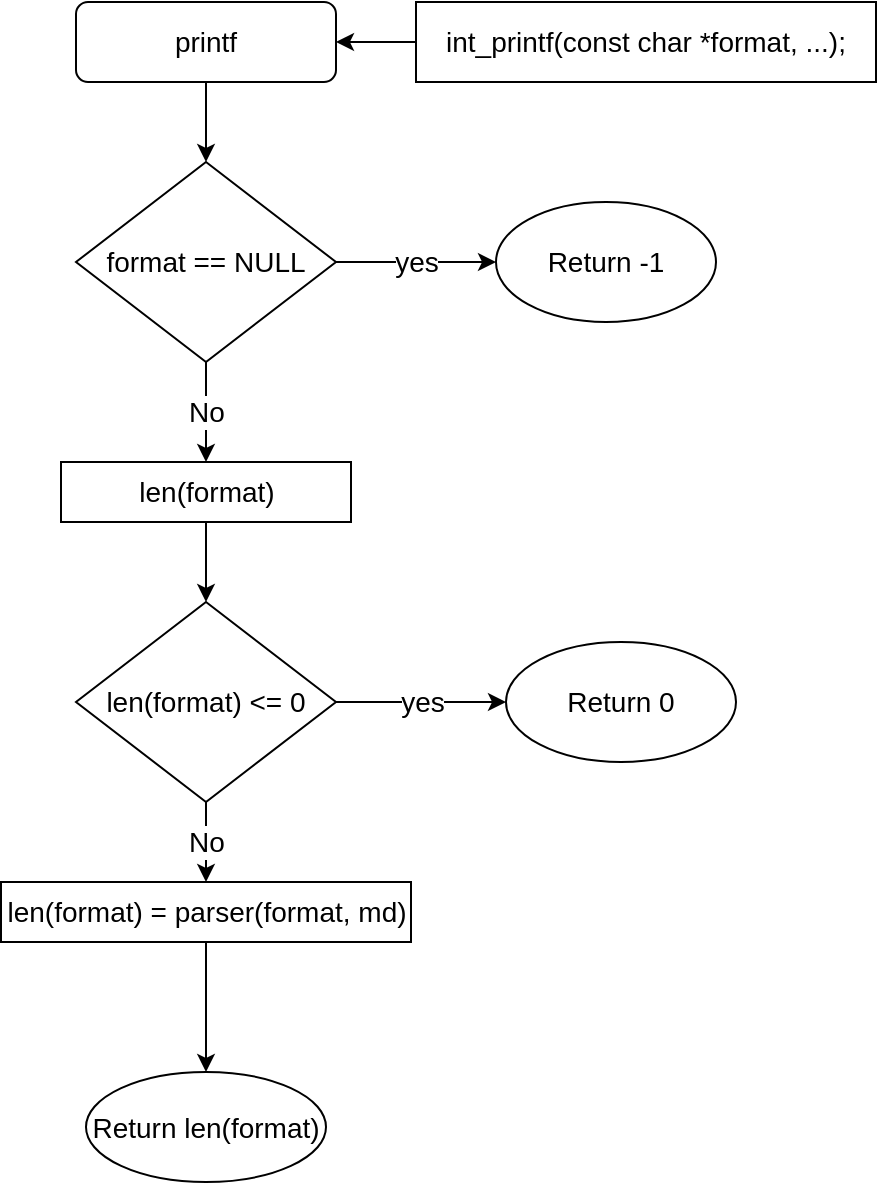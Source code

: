 <mxfile version="20.5.3" type="device"><diagram id="d4o2uHurEc8Y9_GEt6CL" name="Page-1"><mxGraphModel dx="868" dy="425" grid="1" gridSize="10" guides="1" tooltips="1" connect="1" arrows="1" fold="1" page="1" pageScale="1" pageWidth="827" pageHeight="1169" math="0" shadow="0"><root><mxCell id="0"/><mxCell id="1" parent="0"/><mxCell id="wK87vBRer0VEzscubtRr-7" value="" style="edgeStyle=orthogonalEdgeStyle;rounded=0;orthogonalLoop=1;jettySize=auto;html=1;fontSize=14;" edge="1" parent="1" source="wK87vBRer0VEzscubtRr-1" target="wK87vBRer0VEzscubtRr-4"><mxGeometry relative="1" as="geometry"/></mxCell><mxCell id="wK87vBRer0VEzscubtRr-1" value="&lt;font style=&quot;font-size: 14px;&quot;&gt;printf&lt;/font&gt;" style="rounded=1;whiteSpace=wrap;html=1;" vertex="1" parent="1"><mxGeometry x="160" y="40" width="130" height="40" as="geometry"/></mxCell><mxCell id="wK87vBRer0VEzscubtRr-3" value="" style="edgeStyle=orthogonalEdgeStyle;rounded=0;orthogonalLoop=1;jettySize=auto;html=1;fontSize=14;" edge="1" parent="1" source="wK87vBRer0VEzscubtRr-2" target="wK87vBRer0VEzscubtRr-1"><mxGeometry relative="1" as="geometry"/></mxCell><mxCell id="wK87vBRer0VEzscubtRr-2" value="int_printf(const char *format, ...);" style="rounded=0;whiteSpace=wrap;html=1;fontSize=14;" vertex="1" parent="1"><mxGeometry x="330" y="40" width="230" height="40" as="geometry"/></mxCell><mxCell id="wK87vBRer0VEzscubtRr-9" value="yes" style="edgeStyle=orthogonalEdgeStyle;rounded=0;orthogonalLoop=1;jettySize=auto;html=1;fontSize=14;" edge="1" parent="1" source="wK87vBRer0VEzscubtRr-4" target="wK87vBRer0VEzscubtRr-16"><mxGeometry relative="1" as="geometry"><mxPoint x="390" y="170" as="targetPoint"/></mxGeometry></mxCell><mxCell id="wK87vBRer0VEzscubtRr-11" value="No" style="edgeStyle=orthogonalEdgeStyle;rounded=0;orthogonalLoop=1;jettySize=auto;html=1;fontSize=14;" edge="1" parent="1" source="wK87vBRer0VEzscubtRr-4" target="wK87vBRer0VEzscubtRr-10"><mxGeometry relative="1" as="geometry"/></mxCell><mxCell id="wK87vBRer0VEzscubtRr-4" value="format == NULL" style="rhombus;whiteSpace=wrap;html=1;fontSize=14;" vertex="1" parent="1"><mxGeometry x="160" y="120" width="130" height="100" as="geometry"/></mxCell><mxCell id="wK87vBRer0VEzscubtRr-13" value="" style="edgeStyle=orthogonalEdgeStyle;rounded=0;orthogonalLoop=1;jettySize=auto;html=1;fontSize=14;" edge="1" parent="1" source="wK87vBRer0VEzscubtRr-10" target="wK87vBRer0VEzscubtRr-12"><mxGeometry relative="1" as="geometry"/></mxCell><mxCell id="wK87vBRer0VEzscubtRr-10" value="len(format)" style="whiteSpace=wrap;html=1;fontSize=14;" vertex="1" parent="1"><mxGeometry x="152.5" y="270" width="145" height="30" as="geometry"/></mxCell><mxCell id="wK87vBRer0VEzscubtRr-18" value="yes" style="edgeStyle=orthogonalEdgeStyle;rounded=0;orthogonalLoop=1;jettySize=auto;html=1;fontSize=14;" edge="1" parent="1" source="wK87vBRer0VEzscubtRr-12" target="wK87vBRer0VEzscubtRr-17"><mxGeometry relative="1" as="geometry"/></mxCell><mxCell id="wK87vBRer0VEzscubtRr-20" value="No" style="edgeStyle=orthogonalEdgeStyle;rounded=0;orthogonalLoop=1;jettySize=auto;html=1;fontSize=14;" edge="1" parent="1" source="wK87vBRer0VEzscubtRr-12" target="wK87vBRer0VEzscubtRr-19"><mxGeometry relative="1" as="geometry"/></mxCell><mxCell id="wK87vBRer0VEzscubtRr-12" value="len(format) &amp;lt;= 0" style="rhombus;whiteSpace=wrap;html=1;fontSize=14;" vertex="1" parent="1"><mxGeometry x="160" y="340" width="130" height="100" as="geometry"/></mxCell><mxCell id="wK87vBRer0VEzscubtRr-16" value="Return -1" style="ellipse;whiteSpace=wrap;html=1;fontSize=14;" vertex="1" parent="1"><mxGeometry x="370" y="140" width="110" height="60" as="geometry"/></mxCell><mxCell id="wK87vBRer0VEzscubtRr-17" value="Return 0" style="ellipse;whiteSpace=wrap;html=1;fontSize=14;" vertex="1" parent="1"><mxGeometry x="375" y="360" width="115" height="60" as="geometry"/></mxCell><mxCell id="wK87vBRer0VEzscubtRr-23" value="" style="edgeStyle=orthogonalEdgeStyle;rounded=0;orthogonalLoop=1;jettySize=auto;html=1;fontSize=14;" edge="1" parent="1" source="wK87vBRer0VEzscubtRr-19" target="wK87vBRer0VEzscubtRr-22"><mxGeometry relative="1" as="geometry"/></mxCell><mxCell id="wK87vBRer0VEzscubtRr-19" value="len(format) = parser(format, md)" style="whiteSpace=wrap;html=1;fontSize=14;" vertex="1" parent="1"><mxGeometry x="122.5" y="480" width="205" height="30" as="geometry"/></mxCell><mxCell id="wK87vBRer0VEzscubtRr-22" value="Return len(format)" style="ellipse;whiteSpace=wrap;html=1;fontSize=14;" vertex="1" parent="1"><mxGeometry x="165" y="575" width="120" height="55" as="geometry"/></mxCell></root></mxGraphModel></diagram></mxfile>